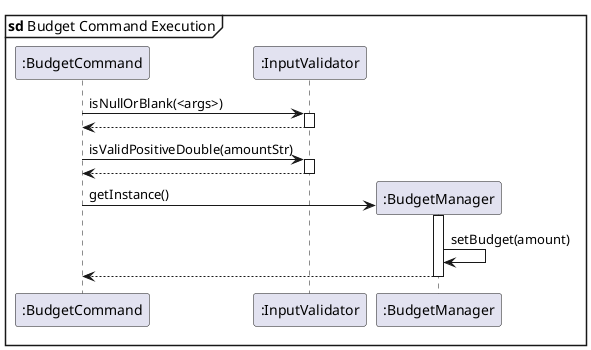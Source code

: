 @startuml budget

mainframe **sd** Budget Command Execution

participant ":BudgetCommand" as BC
participant ":InputValidator" as Validator

BC -> Validator : isNullOrBlank(<args>)
activate Validator

Validator --> BC :
deactivate Validator

BC -> Validator : isValidPositiveDouble(amountStr)
activate Validator

Validator --> BC :
deactivate Validator

create ":BudgetManager" as BM
BC -> BM : getInstance()
activate BM
BM -> BM : setBudget(amount)

BM --> BC:
deactivate BM





@enduml
